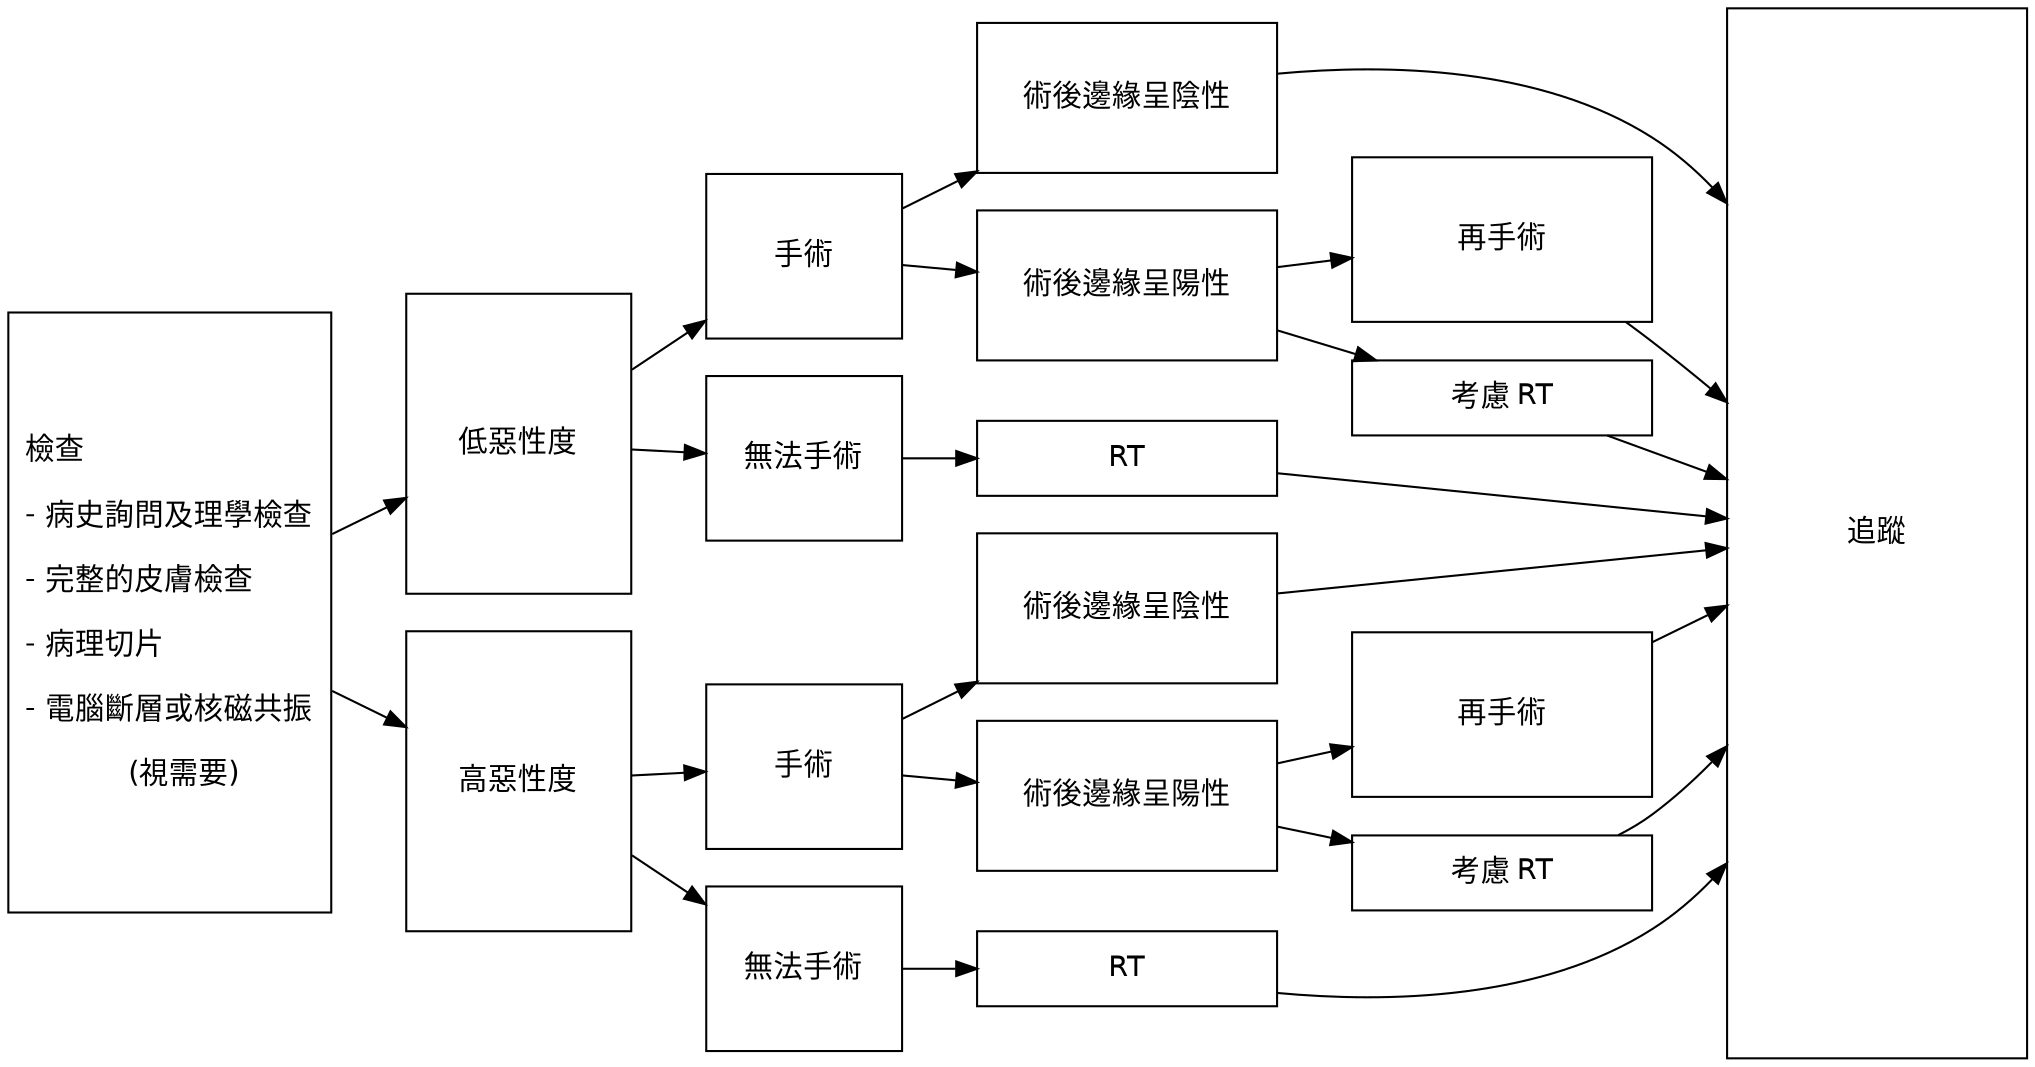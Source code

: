 digraph {
  graph [rankdir = LR; splines=splines; overlap=false]
  node [shape = box, fontname = Helvetica]

  Exam->Low->OP1->Bo1->FU
             OP1->Bo2->OP11->FU
                  Bo2->RT1->FU
        Low->OP2->RT2->FU
  Exam->High->OP3->Bo3->FU
              OP3->Bo4->OP31->FU
                   Bo4->RT3->FU
        High->OP4->RT4->FU

  Exam [label = "檢查\l
- 病史詢問及理學檢查\l
- 完整的皮膚檢查\l
- 病理切片\l
- 電腦斷層或核磁共振\l
   (視需要)";
   height = 4]
  Low [label="低惡性度"; height = 2; width = 1.5]
  High [label="高惡性度"; height = 2; width = 1.5]

  OP1 [label="手術"; height=1.1; width=1.3]
  OP2 [label="無法手術"; height=1.1; width=1.3]
  OP3 [label="手術"; height=1.1; width=1.3]
  OP4 [label="無法手術"; height=1.1; width=1.3]

  OP11 [label="再手術"; height=1.1; width=2]
  OP31 [label="再手術"; height=1.1; width=2]
  Bo1 [label="術後邊緣呈陰性"; height=1; width=2]
  Bo2 [label="術後邊緣呈陽性"; height=1; width=2]
  Bo3 [label="術後邊緣呈陰性"; height=1; width=2]
  Bo4 [label="術後邊緣呈陽性"; height=1; width=2]
  RT1 [label="考慮 RT"; width=2]  
  RT2 [label="RT"; width=2]  
  RT3 [label="考慮 RT"; width=2]  
  RT4 [label="RT"; width=2]  

  FU [label="追蹤", height=7; width=2]
  {rank = same; Low; High}
  {rank = same; OP1; OP2; OP3; OP4}
  {rank = same; Bo1; Bo2; Bo3; Bo4}
}
